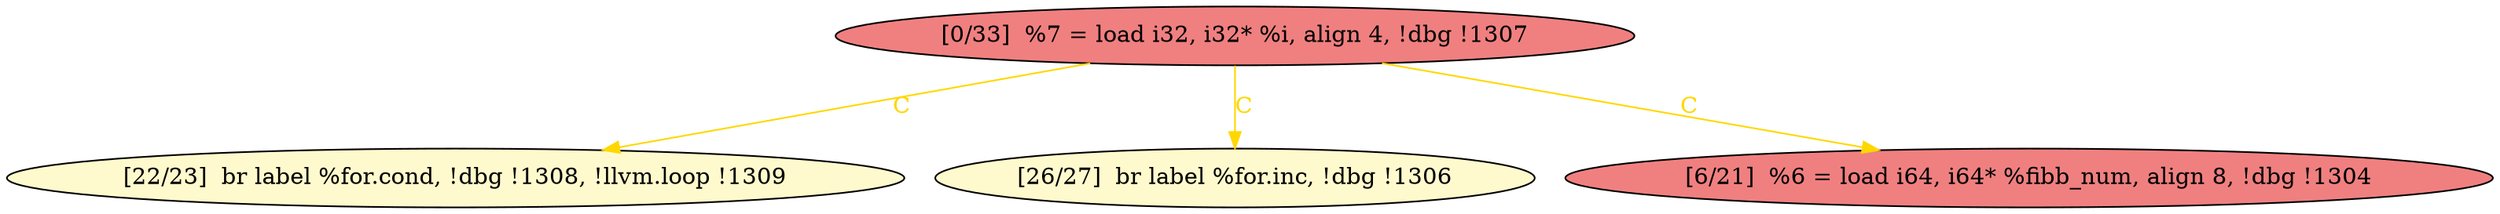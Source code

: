 
digraph G {


node212 [fillcolor=lemonchiffon,label="[22/23]  br label %for.cond, !dbg !1308, !llvm.loop !1309",shape=ellipse,style=filled ]
node211 [fillcolor=lightcoral,label="[0/33]  %7 = load i32, i32* %i, align 4, !dbg !1307",shape=ellipse,style=filled ]
node209 [fillcolor=lemonchiffon,label="[26/27]  br label %for.inc, !dbg !1306",shape=ellipse,style=filled ]
node210 [fillcolor=lightcoral,label="[6/21]  %6 = load i64, i64* %fibb_num, align 8, !dbg !1304",shape=ellipse,style=filled ]

node211->node210 [style=solid,color=gold,label="C",penwidth=1.0,fontcolor=gold ]
node211->node212 [style=solid,color=gold,label="C",penwidth=1.0,fontcolor=gold ]
node211->node209 [style=solid,color=gold,label="C",penwidth=1.0,fontcolor=gold ]


}
